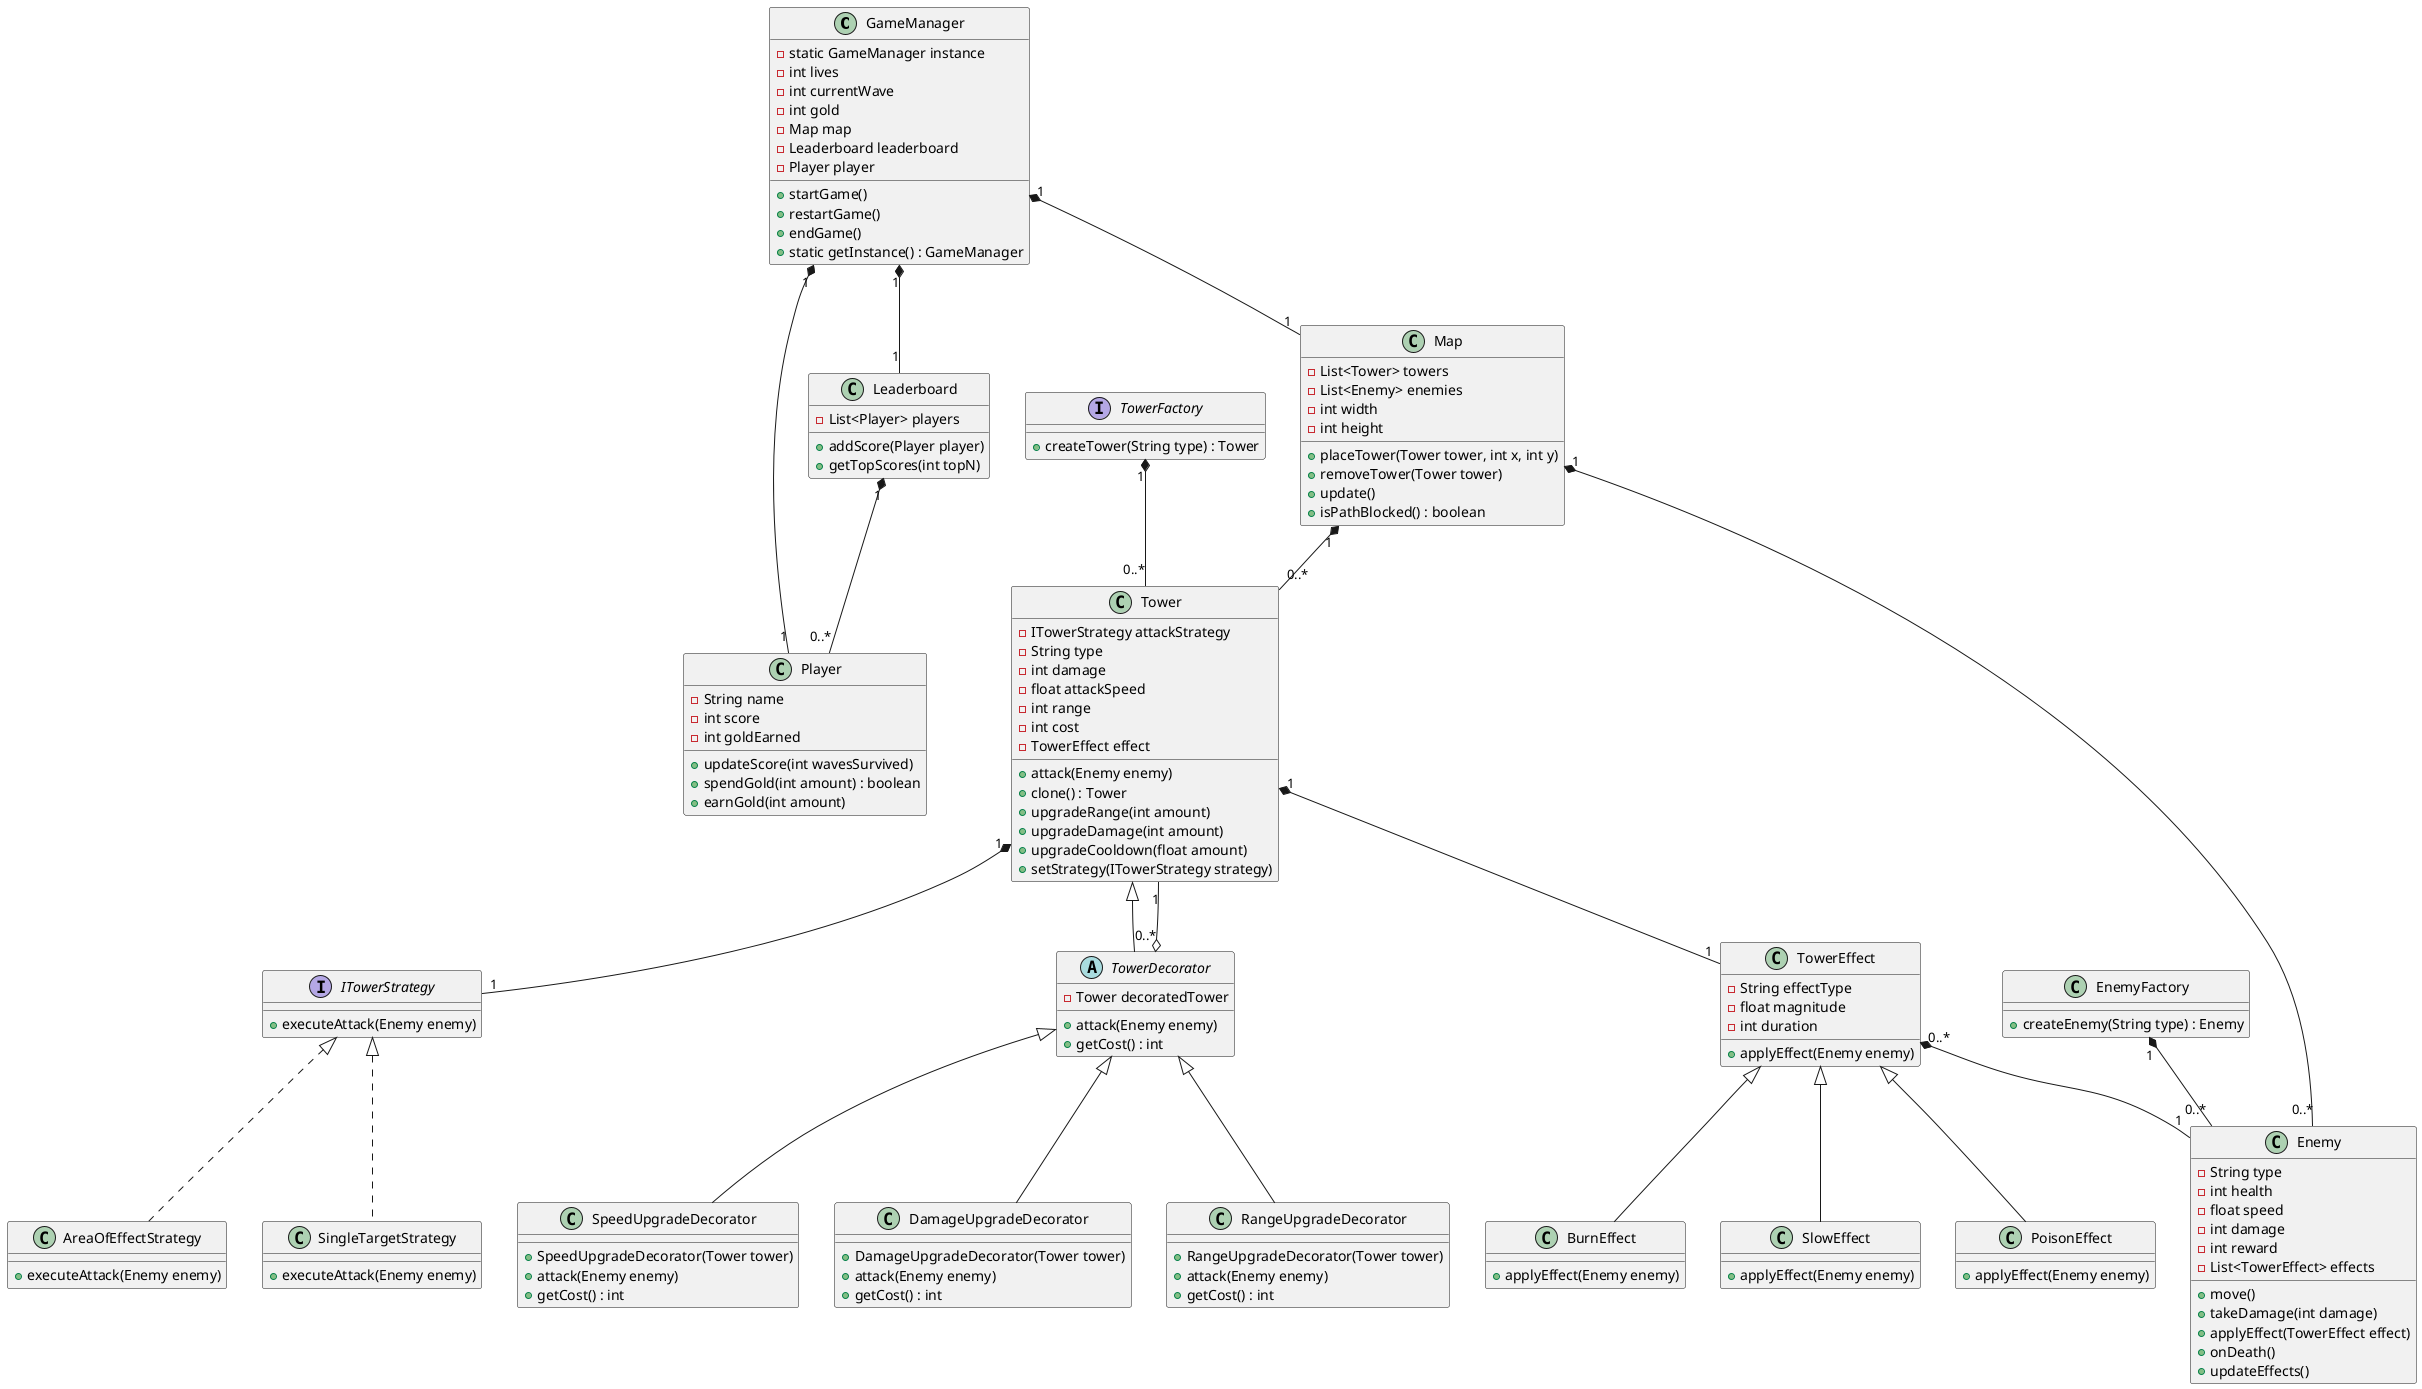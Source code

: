@startuml
class GameManager {
    - static GameManager instance
    - int lives
    - int currentWave
    - int gold
    - Map map
    - Leaderboard leaderboard
    - Player player
    + startGame()
    + restartGame()
    + endGame()
    + static getInstance() : GameManager
}

class Map {
    - List<Tower> towers
    - List<Enemy> enemies
    - int width
    - int height
    + placeTower(Tower tower, int x, int y)
    + removeTower(Tower tower)
    + update()
    + isPathBlocked() : boolean
}

class Tower {
    - ITowerStrategy attackStrategy
    - String type
    - int damage
    - float attackSpeed
    - int range
    - int cost
    - TowerEffect effect
    + attack(Enemy enemy)
    + clone() : Tower
    + upgradeRange(int amount)
    + upgradeDamage(int amount)
    + upgradeCooldown(float amount)
    + setStrategy(ITowerStrategy strategy)
}

interface ITowerStrategy {
    + executeAttack(Enemy enemy)
}

class SingleTargetStrategy implements ITowerStrategy {
    + executeAttack(Enemy enemy)
}

class AreaOfEffectStrategy implements ITowerStrategy {
    + executeAttack(Enemy enemy)
}

interface TowerFactory {
    + createTower(String type) : Tower
}

class TowerEffect {
    - String effectType
    - float magnitude
    - int duration
    + applyEffect(Enemy enemy)
}

class BurnEffect extends TowerEffect {
    + applyEffect(Enemy enemy)
}

class SlowEffect extends TowerEffect {
    + applyEffect(Enemy enemy)
}

class PoisonEffect extends TowerEffect {
    + applyEffect(Enemy enemy)
}

class Enemy {
    - String type
    - int health
    - float speed
    - int damage
    - int reward
    - List<TowerEffect> effects
    + move()
    + takeDamage(int damage)
    + applyEffect(TowerEffect effect)
    + onDeath()
    + updateEffects()
}

class EnemyFactory {
    + createEnemy(String type) : Enemy
}

abstract class TowerDecorator extends Tower {
    - Tower decoratedTower
    + attack(Enemy enemy)
    + getCost() : int
}

class DamageUpgradeDecorator extends TowerDecorator {
    + DamageUpgradeDecorator(Tower tower)
    + attack(Enemy enemy)
    + getCost() : int
}

class RangeUpgradeDecorator extends TowerDecorator {
    + RangeUpgradeDecorator(Tower tower)
    + attack(Enemy enemy)
    + getCost() : int
}

class SpeedUpgradeDecorator extends TowerDecorator {
    + SpeedUpgradeDecorator(Tower tower)
    + attack(Enemy enemy)
    + getCost() : int
}

class Player {
    - String name
    - int score
    - int goldEarned
    + updateScore(int wavesSurvived)
    + spendGold(int amount) : boolean
    + earnGold(int amount)
}

class Leaderboard {
    - List<Player> players
    + addScore(Player player)
    + getTopScores(int topN)
}

GameManager "1" *-- "1" Map
GameManager "1" *-- "1" Leaderboard
GameManager "1" *-- "1" Player
Map "1" *-- "0..*" Tower
Map "1" *-- "0..*" Enemy
Tower "1" *-- "1" ITowerStrategy
Tower "1" *-- "1" TowerEffect
TowerFactory "1" *-- "0..*" Tower
TowerEffect "0..*" *-- "1" Enemy
EnemyFactory "1" *-- "0..*" Enemy
Leaderboard "1" *-- "0..*" Player
TowerDecorator "0..*" o-- "1" Tower
@enduml